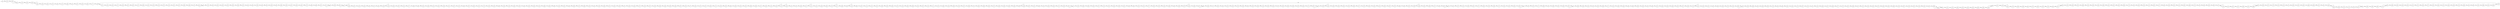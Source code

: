 digraph
{
  vcsn_context = "lat<letterset<char_letters(abc)>, letterset<char_letters(abc)>>, b"
  rankdir = LR
  edge [arrowhead = vee, arrowsize = .6]
  {
    node [shape = point, width = 0]
    I0
    I1
    I2
    I3
    I4
    I5
    I6
    I7
    I8
    I9
    I10
    I11
    I12
    I13
    I14
    I15
    I16
    I17
    I18
    F17
    F29
    F57
    F59
    F101
    F107
    F114
    F149
    F155
    F169
    F250
    F311
    F318
    F344
    F375
    F428
  }
  {
    node [shape = circle, style = rounded, width = 0.5]
    0
    1
    2
    3
    4
    5
    6
    7
    8
    9
    10
    11
    12
    13
    14
    15
    16
    17
    18
    19
    20
    21
    22
    23
    24
    25
    26
    27
    28
    29
    30
    31
    32
    33
    34
    35
    36
    37
    38
    39
    40
    41
    42
    43
    44
    45
    46
    47
    48
    49
    50
    51
    52
    53
    54
    55
    56
    57
    58
    59
    60
    61
    62
    63
    64
    65
    66
    67
    68
    69
    70
    71
    72
    73
    74
    75
    76
    77
    78
    79
    80
    81
    82
    83
    84
    85
    86
    87
    88
    89
    90
    91
    92
    93
    94
    95
    96
    97
    98
    99
    100
    101
    102
    103
    104
    105
    106
    107
    108
    109
    110
    111
    112
    113
    114
    115
    116
    117
    118
    119
    120
    121
    122
    123
    124
    125
    126
    127
    128
    129
    130
    131
    132
    133
    134
    135
    136
    137
    138
    139
    140
    141
    142
    143
    144
    145
    146
    147
    148
    149
    150
    151
    152
    153
    154
    155
    156
    157
    158
    159
    160
    161
    162
    163
    164
    165
    166
    167
    168
    169
    170
    171
    172
    173
    174
    175
    176
    177
    178
    179
    180
    181
    182
    183
    184
    185
    186
    187
    188
    189
    190
    191
    192
    193
    194
    195
    196
    197
    198
    199
    200
    201
    202
    203
    204
    205
    206
    207
    208
    209
    210
    211
    212
    213
    214
    215
    216
    217
    218
    219
    220
    221
    222
    223
    224
    225
    226
    227
    228
    229
    230
    231
    232
    233
    234
    235
    236
    237
    238
    239
    240
    241
    242
    243
    244
    245
    246
    247
    248
    249
    250
    251
    252
    253
    254
    255
    256
    257
    258
    259
    260
    261
    262
    263
    264
    265
    266
    267
    268
    269
    270
    271
    272
    273
    274
    275
    276
    277
    278
    279
    280
    281
    282
    283
    284
    285
    286
    287
    288
    289
    290
    291
    292
    293
    294
    295
    296
    297
    298
    299
    300
    301
    302
    303
    304
    305
    306
    307
    308
    309
    310
    311
    312
    313
    314
    315
    316
    317
    318
    319
    320
    321
    322
    323
    324
    325
    326
    327
    328
    329
    330
    331
    332
    333
    334
    335
    336
    337
    338
    339
    340
    341
    342
    343
    344
    345
    346
    347
    348
    349
    350
    351
    352
    353
    354
    355
    356
    357
    358
    359
    360
    361
    362
    363
    364
    365
    366
    367
    368
    369
    370
    371
    372
    373
    374
    375
    376
    377
    378
    379
    380
    381
    382
    383
    384
    385
    386
    387
    388
    389
    390
    391
    392
    393
    394
    395
    396
    397
    398
    399
    400
    401
    402
    403
    404
    405
    406
    407
    408
    409
    410
    411
    412
    413
    414
    415
    416
    417
    418
    419
    420
    421
    422
    423
    424
    425
    426
    427
    428
    429
    430
    431
    432
    433
    434
    435
    436
    437
    438
    439
    440
    441
    442
    443
    444
    445
    446
    447
    448
    449
    450
    451
    452
    453
    454
    455
    456
    457
    458
    459
    460
    461
    462
    463
    464
    465
    466
    467
    468
    469
    470
    471
    472
    473
    474
    475
    476
    477
    478
    479
    480
    481
    482
    483
    484
    485
    486
    487
    488
    489
    490
    491
    492
    493
    494
    495
    496
    497
    498
    499
  }
  I0 -> 0
  I1 -> 1
  I2 -> 2
  I3 -> 3
  I4 -> 4
  I5 -> 5
  I6 -> 6
  I7 -> 7
  I8 -> 8
  I9 -> 9
  I10 -> 10
  I11 -> 11
  I12 -> 12
  I13 -> 13
  I14 -> 14
  I15 -> 15
  I16 -> 16
  I17 -> 17
  I18 -> 18
  0 -> 413 [label = "b|a"]
  1 -> 25 [label = "a|b"]
  2 -> 298 [label = "a|a"]
  3 -> 411 [label = "c|c"]
  4 -> 463 [label = "a|b"]
  5 -> 7 [label = "b|a"]
  6 -> 256 [label = "c|a"]
  7 -> 215 [label = "c|b"]
  8 -> 484 [label = "c|b"]
  9 -> 105 [label = "a|b"]
  10 -> 355 [label = "a|c"]
  11 -> 130 [label = "a|c"]
  12 -> 250 [label = "a|c"]
  13 -> 116 [label = "c|a"]
  14 -> 81 [label = "c|a"]
  15 -> 198 [label = "b|a"]
  16 -> 135 [label = "a|c"]
  17 -> F17
  17 -> 385 [label = "a|a"]
  18 -> 406 [label = "c|b"]
  19 -> 329 [label = "b|c"]
  20 -> 400 [label = "c|b"]
  21 -> 78 [label = "b|a"]
  22 -> 95 [label = "b|c"]
  23 -> 39 [label = "b|a"]
  24 -> 190 [label = "a|b"]
  25 -> 379 [label = "b|b"]
  26 -> 156 [label = "c|c"]
  27 -> 32 [label = "a|c"]
  28 -> 46 [label = "b|b"]
  29 -> F29
  29 -> 242 [label = "a|b"]
  30 -> 240 [label = "a|b"]
  31 -> 145 [label = "b|b"]
  32 -> 149 [label = "b|b"]
  33 -> 228 [label = "a|a"]
  34 -> 315 [label = "c|a"]
  35 -> 27 [label = "c|b"]
  36 -> 252 [label = "a|b"]
  37 -> 180 [label = "c|b"]
  38 -> 294 [label = "c|a"]
  39 -> 263 [label = "a|b"]
  40 -> 33 [label = "a|b"]
  41 -> 257 [label = "b|b"]
  42 -> 211 [label = "b|a"]
  43 -> 409 [label = "c|a"]
  44 -> 26 [label = "c|c"]
  45 -> 332 [label = "a|c"]
  46 -> 218 [label = "c|b"]
  47 -> 161 [label = "b|b"]
  48 -> 403 [label = "a|a"]
  49 -> 9 [label = "a|b"]
  50 -> 113 [label = "b|c"]
  51 -> 6 [label = "a|b"]
  52 -> 398 [label = "c|c"]
  53 -> 80 [label = "a|a"]
  54 -> 85 [label = "b|a"]
  55 -> 339 [label = "a|a"]
  56 -> 247 [label = "a|b"]
  57 -> F57
  57 -> 178 [label = "b|a"]
  58 -> 297 [label = "a|a"]
  59 -> F59
  59 -> 336 [label = "c|c"]
  60 -> 57 [label = "a|c"]
  61 -> 428 [label = "b|c"]
  62 -> 17 [label = "a|a"]
  63 -> 259 [label = "c|c"]
  64 -> 92 [label = "a|a"]
  65 -> 309 [label = "b|b"]
  66 -> 232 [label = "b|b"]
  67 -> 8 [label = "c|b"]
  68 -> 66 [label = "a|c"]
  69 -> 108 [label = "c|b"]
  70 -> 345 [label = "c|b"]
  71 -> 282 [label = "b|b"]
  72 -> 464 [label = "a|a"]
  73 -> 321 [label = "b|a"]
  74 -> 402 [label = "a|a"]
  75 -> 49 [label = "b|b"]
  76 -> 333 [label = "a|c"]
  77 -> 185 [label = "a|b"]
  78 -> 494 [label = "a|a"]
  79 -> 97 [label = "a|c"]
  80 -> 195 [label = "c|c"]
  81 -> 197 [label = "b|b"]
  82 -> 495 [label = "b|c"]
  83 -> 383 [label = "b|a"]
  84 -> 258 [label = "a|c"]
  85 -> 245 [label = "b|b"]
  86 -> 457 [label = "c|c"]
  87 -> 11 [label = "c|a"]
  88 -> 231 [label = "c|b"]
  89 -> 19 [label = "c|a"]
  90 -> 65 [label = "c|c"]
  91 -> 84 [label = "c|b"]
  92 -> 14 [label = "a|b"]
  93 -> 459 [label = "b|c"]
  94 -> 275 [label = "b|c"]
  95 -> 221 [label = "b|c"]
  96 -> 88 [label = "a|c"]
  97 -> 4 [label = "c|a"]
  98 -> 36 [label = "c|c"]
  99 -> 416 [label = "c|c"]
  100 -> 24 [label = "a|c"]
  101 -> F101
  101 -> 417 [label = "c|b"]
  102 -> 349 [label = "c|b"]
  103 -> 201 [label = "a|c"]
  104 -> 31 [label = "c|c"]
  105 -> 45 [label = "a|a"]
  106 -> 287 [label = "c|a"]
  107 -> F107
  107 -> 189 [label = "a|b"]
  108 -> 129 [label = "b|b"]
  109 -> 188 [label = "a|b"]
  110 -> 23 [label = "a|a"]
  111 -> 473 [label = "a|c"]
  112 -> 160 [label = "c|c"]
  113 -> 460 [label = "b|a"]
  114 -> F114
  114 -> 301 [label = "b|b"]
  115 -> 79 [label = "c|c"]
  116 -> 424 [label = "b|a"]
  117 -> 389 [label = "b|a"]
  118 -> 412 [label = "b|a"]
  119 -> 310 [label = "a|c"]
  120 -> 300 [label = "c|c"]
  121 -> 229 [label = "a|a"]
  122 -> 96 [label = "c|c"]
  123 -> 54 [label = "a|b"]
  124 -> 74 [label = "a|a"]
  125 -> 115 [label = "c|c"]
  126 -> 483 [label = "a|b"]
  127 -> 204 [label = "b|a"]
  128 -> 465 [label = "b|c"]
  129 -> 462 [label = "b|c"]
  130 -> 380 [label = "c|b"]
  131 -> 342 [label = "b|a"]
  132 -> 318 [label = "b|b"]
  133 -> 42 [label = "a|a"]
  134 -> 56 [label = "a|a"]
  135 -> 453 [label = "b|b"]
  136 -> 396 [label = "a|c"]
  137 -> 64 [label = "c|c"]
  138 -> 354 [label = "b|c"]
  139 -> 447 [label = "c|c"]
  140 -> 192 [label = "b|b"]
  141 -> 387 [label = "b|a"]
  142 -> 468 [label = "b|c"]
  143 -> 111 [label = "b|b"]
  144 -> 305 [label = "c|b"]
  145 -> 346 [label = "b|a"]
  146 -> 187 [label = "a|b"]
  147 -> 392 [label = "b|a"]
  148 -> 289 [label = "b|b"]
  149 -> F149
  149 -> 254 [label = "a|c"]
  150 -> 246 [label = "b|a"]
  151 -> 102 [label = "c|b"]
  152 -> 384 [label = "c|a"]
  153 -> 216 [label = "b|b"]
  154 -> 469 [label = "b|c"]
  155 -> F155
  155 -> 441 [label = "a|c"]
  156 -> 40 [label = "a|c"]
  157 -> 146 [label = "a|b"]
  158 -> 138 [label = "b|b"]
  159 -> 167 [label = "b|a"]
  160 -> 230 [label = "a|b"]
  161 -> 183 [label = "b|a"]
  162 -> 127 [label = "a|a"]
  163 -> 13 [label = "c|a"]
  164 -> 141 [label = "a|a"]
  165 -> 48 [label = "c|c"]
  166 -> 142 [label = "a|b"]
  167 -> 368 [label = "c|c"]
  168 -> 181 [label = "c|b"]
  169 -> F169
  169 -> 394 [label = "c|c"]
  170 -> 220 [label = "b|c"]
  171 -> 410 [label = "b|c"]
  172 -> 244 [label = "a|c"]
  173 -> 497 [label = "b|b"]
  174 -> 20 [label = "b|c"]
  175 -> 18 [label = "c|c"]
  176 -> 210 [label = "b|a"]
  177 -> 42 [label = "b|c"]
  178 -> 73 [label = "a|a"]
  179 -> 307 [label = "b|a"]
  180 -> 445 [label = "c|c"]
  181 -> 407 [label = "c|b"]
  182 -> 330 [label = "b|a"]
  183 -> 391 [label = "c|b"]
  184 -> 337 [label = "a|b"]
  185 -> 273 [label = "c|c"]
  186 -> 357 [label = "b|b"]
  187 -> 199 [label = "c|c"]
  188 -> 172 [label = "c|b"]
  189 -> 21 [label = "b|b"]
  190 -> 290 [label = "b|c"]
  191 -> 377 [label = "c|b"]
  192 -> 52 [label = "a|c"]
  193 -> 331 [label = "a|c"]
  194 -> 3 [label = "c|a"]
  195 -> 498 [label = "c|a"]
  196 -> 194 [label = "c|a"]
  197 -> 120 [label = "b|b"]
  198 -> 496 [label = "b|b"]
  199 -> 448 [label = "b|a"]
  200 -> 227 [label = "a|a"]
  201 -> 207 [label = "c|b"]
  202 -> 251 [label = "b|a"]
  203 -> 450 [label = "c|b"]
  204 -> 347 [label = "b|b"]
  205 -> 186 [label = "b|a"]
  206 -> 219 [label = "b|b"]
  207 -> 390 [label = "b|c"]
  208 -> 479 [label = "c|a"]
  209 -> 316 [label = "b|a"]
  210 -> 124 [label = "b|b"]
  211 -> 376 [label = "c|b"]
  212 -> 361 [label = "b|a"]
  213 -> 284 [label = "b|c"]
  214 -> 131 [label = "b|a"]
  215 -> 152 [label = "a|c"]
  216 -> 370 [label = "a|c"]
  217 -> 38 [label = "a|b"]
  218 -> 191 [label = "c|a"]
  219 -> 432 [label = "b|c"]
  220 -> 235 [label = "a|b"]
  221 -> 434 [label = "a|a"]
  222 -> 44 [label = "c|a"]
  223 -> 388 [label = "a|c"]
  224 -> 325 [label = "c|b"]
  225 -> 269 [label = "b|c"]
  226 -> 280 [label = "a|a"]
  227 -> 119 [label = "b|b"]
  228 -> 82 [label = "a|c"]
  229 -> 87 [label = "b|c"]
  230 -> 63 [label = "a|b"]
  231 -> 51 [label = "c|c"]
  232 -> 206 [label = "a|c"]
  233 -> 293 [label = "b|a"]
  234 -> 179 [label = "c|b"]
  235 -> 69 [label = "b|a"]
  236 -> 1 [label = "c|a"]
  237 -> 264 [label = "a|c"]
  238 -> 334 [label = "a|b"]
  239 -> 238 [label = "b|a"]
  240 -> 458 [label = "b|c"]
  241 -> 61 [label = "b|c"]
  242 -> 86 [label = "b|b"]
  243 -> 433 [label = "b|c"]
  244 -> 452 [label = "a|c"]
  245 -> 234 [label = "c|a"]
  246 -> 30 [label = "a|b"]
  247 -> 16 [label = "c|b"]
  248 -> 491 [label = "a|c"]
  249 -> 482 [label = "c|c"]
  250 -> F250
  250 -> 481 [label = "c|b"]
  251 -> 91 [label = "c|c"]
  252 -> 169 [label = "a|c"]
  253 -> 490 [label = "b|b"]
  254 -> 303 [label = "c|a"]
  255 -> 134 [label = "b|b"]
  256 -> 62 [label = "c|b"]
  257 -> 419 [label = "a|b"]
  258 -> 276 [label = "c|b"]
  259 -> 224 [label = "c|a"]
  260 -> 267 [label = "c|a"]
  261 -> 83 [label = "b|a"]
  262 -> 476 [label = "b|c"]
  263 -> 60 [label = "a|c"]
  264 -> 112 [label = "c|b"]
  265 -> 362 [label = "b|b"]
  266 -> 10 [label = "b|a"]
  267 -> 378 [label = "c|a"]
  268 -> 184 [label = "c|c"]
  269 -> 350 [label = "b|b"]
  270 -> 405 [label = "a|b"]
  271 -> 322 [label = "a|b"]
  272 -> 439 [label = "b|c"]
  273 -> 237 [label = "c|a"]
  274 -> 369 [label = "a|b"]
  275 -> 485 [label = "c|a"]
  276 -> 136 [label = "b|a"]
  277 -> 68 [label = "c|c"]
  278 -> 292 [label = "b|b"]
  279 -> 296 [label = "b|c"]
  280 -> 425 [label = "c|b"]
  281 -> 382 [label = "c|a"]
  282 -> 34 [label = "a|c"]
  283 -> 99 [label = "a|b"]
  284 -> 166 [label = "c|b"]
  285 -> 272 [label = "c|a"]
  286 -> 471 [label = "c|c"]
  287 -> 193 [label = "c|a"]
  288 -> 489 [label = "b|c"]
  289 -> 159 [label = "a|c"]
  290 -> 374 [label = "a|b"]
  291 -> 371 [label = "a|a"]
  292 -> 323 [label = "a|c"]
  293 -> 338 [label = "a|c"]
  294 -> 341 [label = "b|b"]
  295 -> 451 [label = "c|c"]
  296 -> 299 [label = "a|c"]
  297 -> 492 [label = "c|c"]
  298 -> 209 [label = "b|b"]
  299 -> 94 [label = "a|c"]
  300 -> 291 [label = "b|b"]
  301 -> 202 [label = "c|a"]
  302 -> 233 [label = "c|c"]
  303 -> 397 [label = "a|c"]
  304 -> 236 [label = "c|c"]
  305 -> 343 [label = "b|b"]
  306 -> 75 [label = "b|c"]
  307 -> 104 [label = "a|c"]
  308 -> 171 [label = "b|c"]
  309 -> 430 [label = "c|a"]
  310 -> 444 [label = "c|b"]
  311 -> F311
  311 -> 151 [label = "b|c"]
  312 -> 89 [label = "a|b"]
  313 -> 170 [label = "c|c"]
  314 -> 260 [label = "c|b"]
  315 -> 423 [label = "a|a"]
  316 -> 76 [label = "c|b"]
  317 -> 278 [label = "c|c"]
  318 -> F318
  318 -> 107 [label = "a|a"]
  319 -> 335 [label = "c|c"]
  320 -> 408 [label = "b|b"]
  321 -> 421 [label = "a|a"]
  322 -> 340 [label = "b|c"]
  323 -> 314 [label = "b|b"]
  324 -> 214 [label = "c|c"]
  325 -> 366 [label = "b|a"]
  326 -> 466 [label = "c|b"]
  327 -> 436 [label = "b|a"]
  328 -> 241 [label = "b|b"]
  329 -> 443 [label = "a|b"]
  330 -> 353 [label = "b|c"]
  331 -> 140 [label = "b|c"]
  332 -> 302 [label = "c|a"]
  333 -> 308 [label = "b|c"]
  334 -> 253 [label = "c|c"]
  335 -> 133 [label = "c|b"]
  336 -> 487 [label = "b|a"]
  337 -> 143 [label = "b|a"]
  338 -> 222 [label = "b|b"]
  339 -> 359 [label = "b|b"]
  340 -> 213 [label = "c|a"]
  341 -> 212 [label = "b|a"]
  342 -> 271 [label = "c|b"]
  343 -> 70 [label = "c|c"]
  344 -> F344
  344 -> 158 [label = "c|a"]
  345 -> 364 [label = "a|c"]
  346 -> 427 [label = "c|c"]
  347 -> 467 [label = "a|b"]
  348 -> 59 [label = "a|b"]
  349 -> 360 [label = "b|a"]
  350 -> 365 [label = "b|b"]
  351 -> 153 [label = "b|c"]
  352 -> 418 [label = "a|a"]
  353 -> 356 [label = "b|c"]
  354 -> 475 [label = "a|c"]
  355 -> 472 [label = "a|c"]
  356 -> 422 [label = "b|b"]
  357 -> 478 [label = "a|b"]
  358 -> 47 [label = "c|b"]
  359 -> 123 [label = "b|c"]
  360 -> 101 [label = "a|b"]
  361 -> 499 [label = "a|a"]
  362 -> 175 [label = "c|a"]
  363 -> 415 [label = "c|a"]
  364 -> 208 [label = "c|c"]
  365 -> 373 [label = "c|c"]
  366 -> 286 [label = "c|c"]
  367 -> 435 [label = "c|b"]
  368 -> 72 [label = "b|c"]
  369 -> 100 [label = "b|a"]
  370 -> 103 [label = "c|b"]
  371 -> 404 [label = "a|b"]
  372 -> 401 [label = "b|c"]
  373 -> 126 [label = "a|a"]
  374 -> 203 [label = "c|c"]
  375 -> F375
  375 -> 381 [label = "c|c"]
  376 -> 162 [label = "b|a"]
  377 -> 262 [label = "c|b"]
  378 -> 98 [label = "a|a"]
  379 -> 117 [label = "a|a"]
  380 -> 395 [label = "c|a"]
  381 -> 456 [label = "c|c"]
  382 -> 455 [label = "b|c"]
  383 -> 274 [label = "b|b"]
  384 -> 243 [label = "b|c"]
  385 -> 437 [label = "b|a"]
  386 -> 328 [label = "a|c"]
  387 -> 217 [label = "a|a"]
  388 -> 182 [label = "a|b"]
  389 -> 43 [label = "b|c"]
  390 -> 306 [label = "b|a"]
  391 -> 270 [label = "b|a"]
  392 -> 351 [label = "c|c"]
  393 -> 449 [label = "a|b"]
  394 -> 320 [label = "b|c"]
  395 -> 200 [label = "c|b"]
  396 -> 15 [label = "b|c"]
  397 -> 414 [label = "b|a"]
  398 -> 5 [label = "c|b"]
  399 -> 174 [label = "c|c"]
  400 -> 164 [label = "b|b"]
  401 -> 358 [label = "b|a"]
  402 -> 367 [label = "a|c"]
  403 -> 454 [label = "c|b"]
  404 -> 109 [label = "c|a"]
  405 -> 326 [label = "b|a"]
  406 -> 352 [label = "a|a"]
  407 -> 474 [label = "a|c"]
  408 -> 137 [label = "b|a"]
  409 -> 281 [label = "c|b"]
  410 -> 393 [label = "b|c"]
  411 -> 155 [label = "b|b"]
  412 -> 225 [label = "a|b"]
  413 -> 163 [label = "b|a"]
  414 -> 277 [label = "b|a"]
  415 -> 266 [label = "b|c"]
  416 -> 261 [label = "b|b"]
  417 -> 488 [label = "a|b"]
  418 -> 324 [label = "a|a"]
  419 -> 440 [label = "c|c"]
  420 -> 35 [label = "b|b"]
  421 -> 363 [label = "a|a"]
  422 -> 431 [label = "a|b"]
  423 -> 150 [label = "c|b"]
  424 -> 344 [label = "a|c"]
  425 -> 327 [label = "b|b"]
  426 -> 173 [label = "c|a"]
  427 -> 438 [label = "b|c"]
  428 -> F428
  428 -> 288 [label = "b|c"]
  429 -> 132 [label = "b|b"]
  430 -> 22 [label = "a|c"]
  431 -> 461 [label = "a|b"]
  432 -> 168 [label = "b|b"]
  433 -> 442 [label = "a|a"]
  434 -> 226 [label = "c|a"]
  435 -> 386 [label = "c|c"]
  436 -> 114 [label = "a|c"]
  437 -> 470 [label = "a|c"]
  438 -> 477 [label = "a|a"]
  439 -> 249 [label = "c|c"]
  440 -> 177 [label = "a|a"]
  441 -> 279 [label = "a|b"]
  442 -> 493 [label = "c|a"]
  443 -> 121 [label = "a|a"]
  444 -> 295 [label = "b|c"]
  445 -> 157 [label = "b|b"]
  446 -> 205 [label = "a|a"]
  447 -> 248 [label = "c|b"]
  448 -> 446 [label = "b|c"]
  449 -> 90 [label = "b|a"]
  450 -> 37 [label = "b|b"]
  451 -> 28 [label = "c|b"]
  452 -> 304 [label = "b|a"]
  453 -> 223 [label = "b|b"]
  454 -> 154 [label = "a|a"]
  455 -> 2 [label = "b|a"]
  456 -> 67 [label = "c|a"]
  457 -> 118 [label = "a|a"]
  458 -> 144 [label = "b|b"]
  459 -> 375 [label = "a|b"]
  460 -> 41 [label = "b|b"]
  461 -> 399 [label = "b|a"]
  462 -> 165 [label = "c|b"]
  463 -> 265 [label = "c|a"]
  464 -> 486 [label = "c|b"]
  465 -> 93 [label = "b|c"]
  466 -> 106 [label = "c|a"]
  467 -> 147 [label = "a|c"]
  468 -> 53 [label = "c|a"]
  469 -> 283 [label = "c|c"]
  470 -> 420 [label = "c|b"]
  471 -> 429 [label = "b|a"]
  472 -> 176 [label = "a|c"]
  473 -> 480 [label = "c|c"]
  474 -> 58 [label = "a|c"]
  475 -> 50 [label = "a|c"]
  476 -> 128 [label = "b|b"]
  477 -> 372 [label = "c|c"]
  478 -> 77 [label = "a|c"]
  479 -> 426 [label = "a|b"]
  480 -> 148 [label = "a|a"]
  481 -> 239 [label = "a|a"]
  482 -> 348 [label = "a|b"]
  483 -> 268 [label = "b|a"]
  484 -> 71 [label = "a|a"]
  485 -> 255 [label = "c|c"]
  486 -> 285 [label = "a|b"]
  487 -> 312 [label = "c|b"]
  488 -> 29 [label = "c|b"]
  489 -> 125 [label = "c|a"]
  490 -> 317 [label = "a|a"]
  491 -> 122 [label = "b|b"]
  492 -> 313 [label = "a|c"]
  493 -> 196 [label = "a|a"]
  494 -> 311 [label = "b|a"]
  495 -> 139 [label = "a|a"]
  496 -> 55 [label = "a|c"]
  497 -> 12 [label = "a|c"]
  498 -> 319 [label = "c|a"]
  499 -> 110 [label = "c|a"]
}
